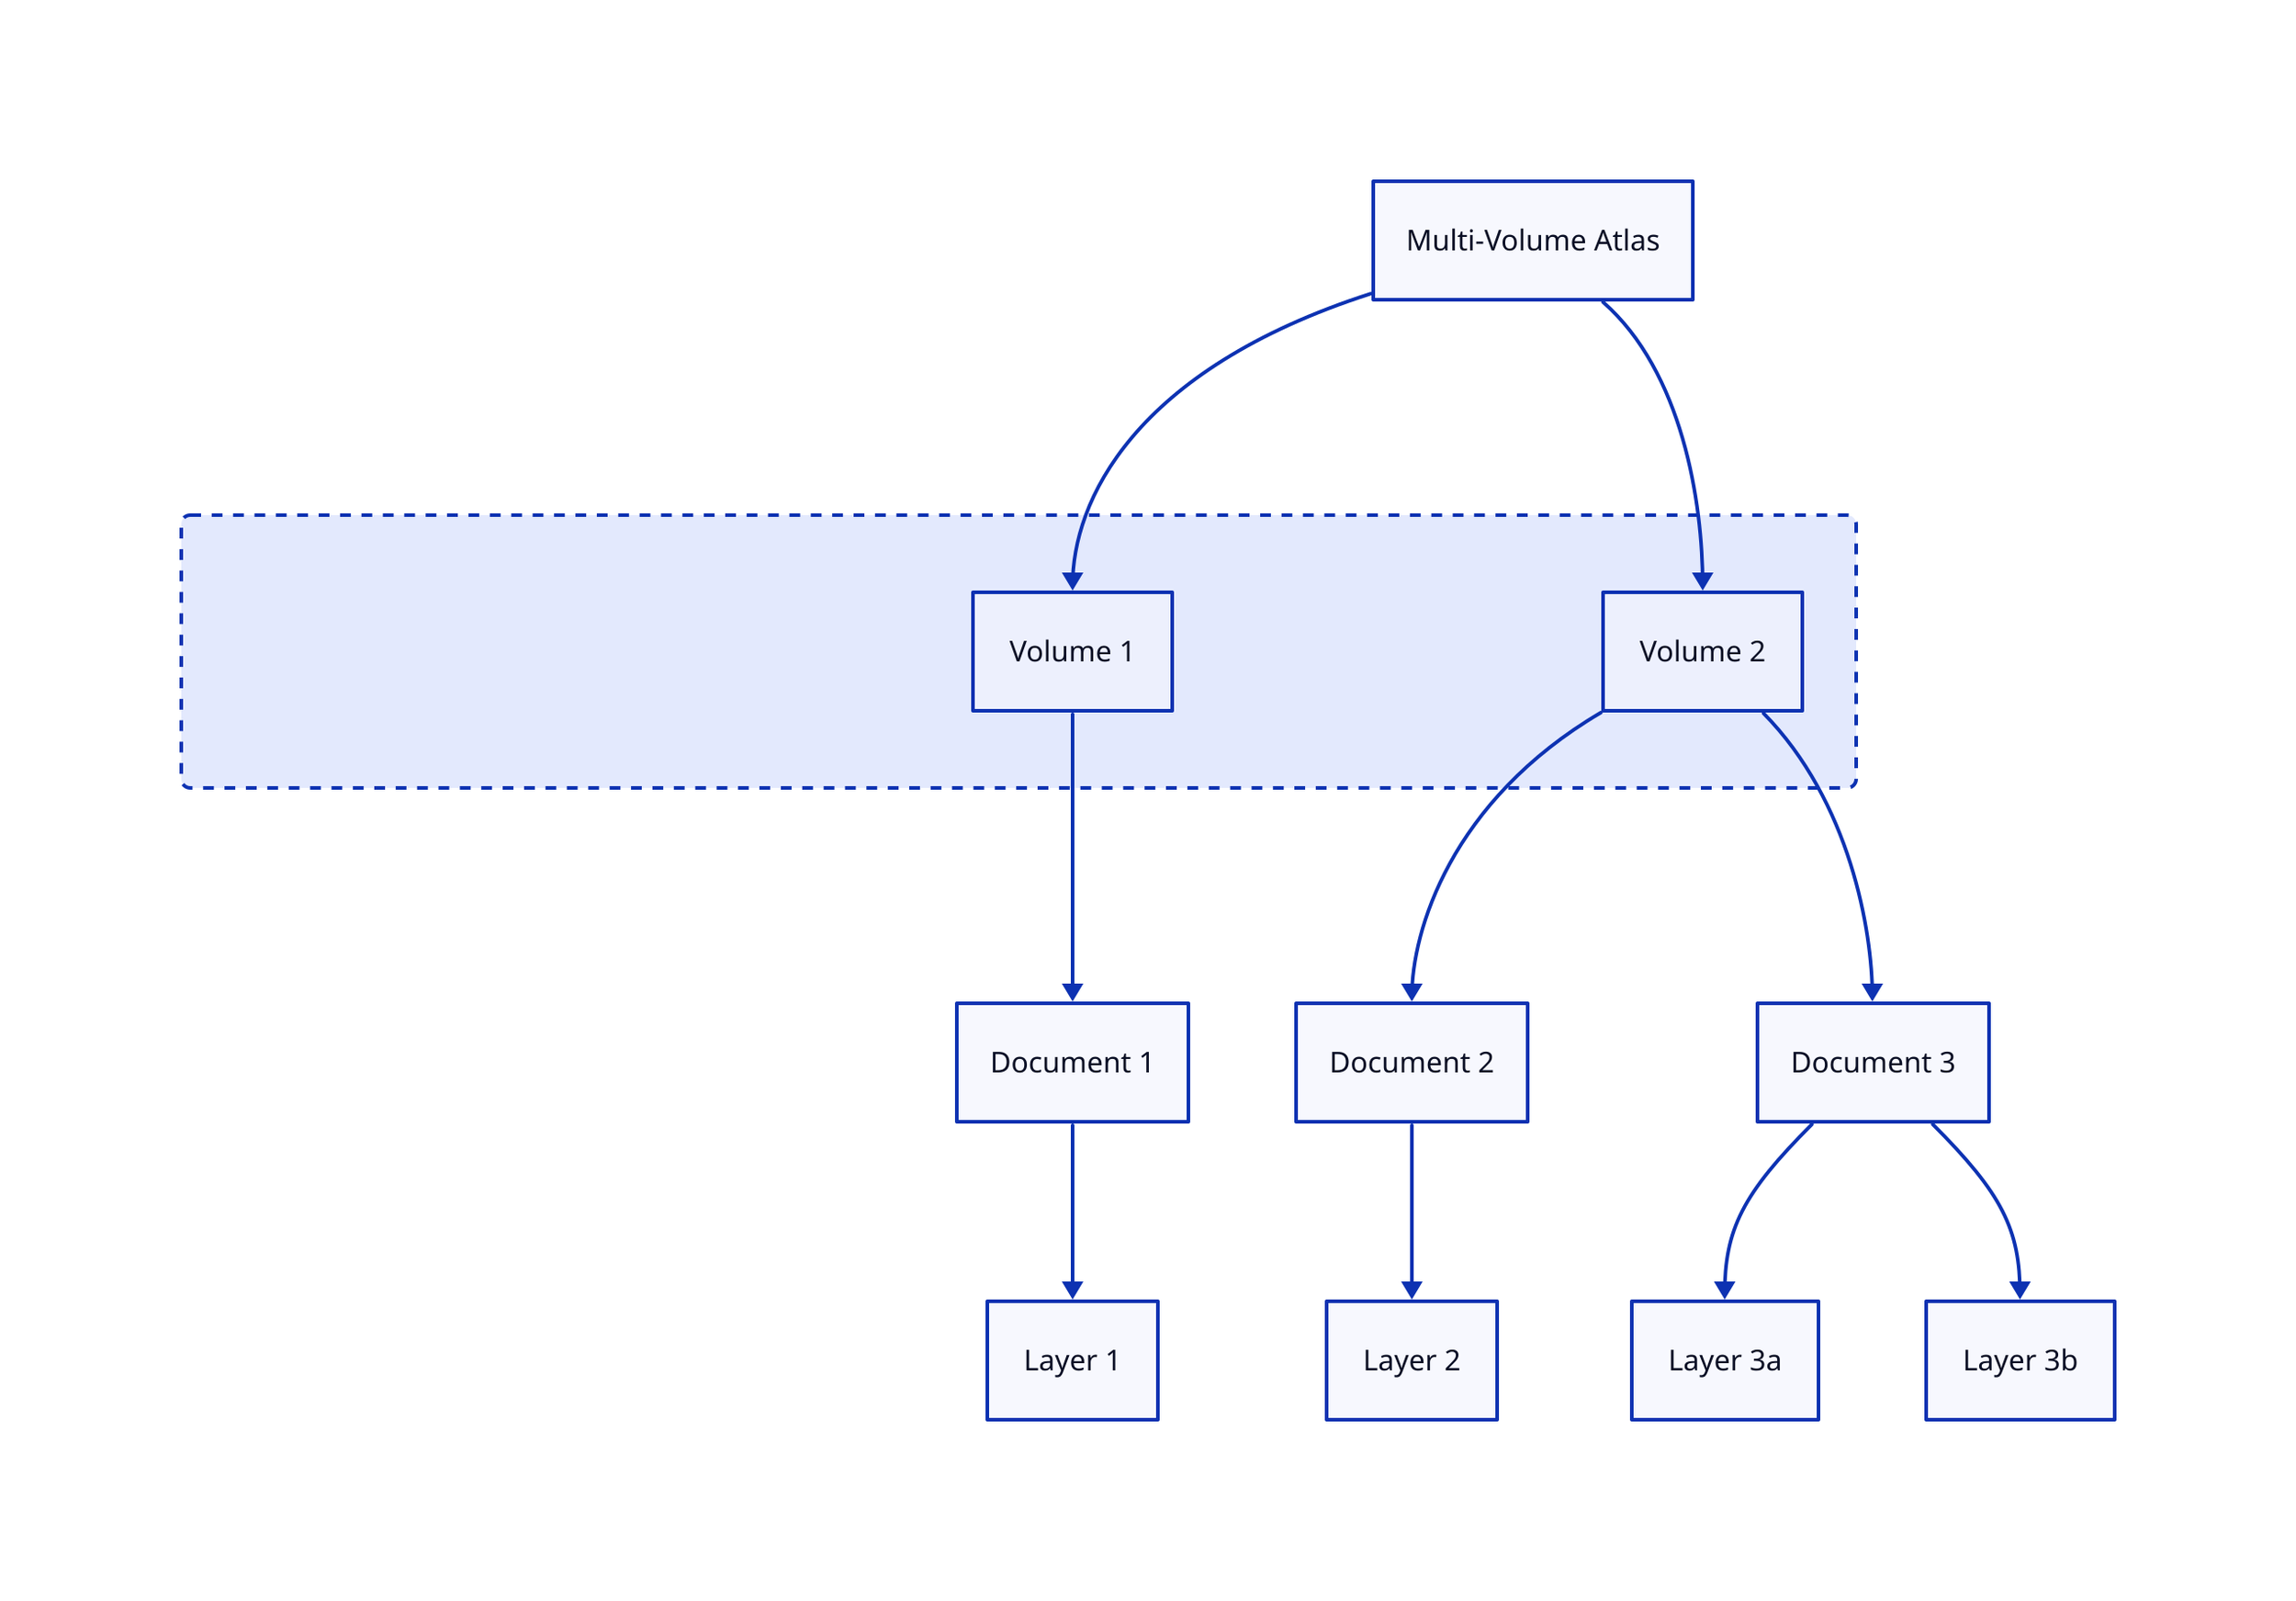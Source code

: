 classes: {
    d: {
        style: {
            stroke-dash: 3
            border-radius: 5
        }
    }
}

multi: Multi-Volume Atlas

user: ""
user.class: d
user.text: |md
Primary Level of User Engagement
- search for maps
- access individual documents for georeferencing
|

user.map1: Volume 1
user.map2: Volume 2

doc1: Document 1
doc2: Document 2
doc3: Document 3

user.map1 -> doc1
user.map2 -> doc2
user.map2 -> doc3

lyr1: Layer 1
lyr2: Layer 2
lyr3a: Layer 3a
lyr3b: Layer 3b

doc1 -> lyr1
doc2 -> lyr2
doc3 -> lyr3a
doc3 -> lyr3b

multi -> user.map1
multi -> user.map2
